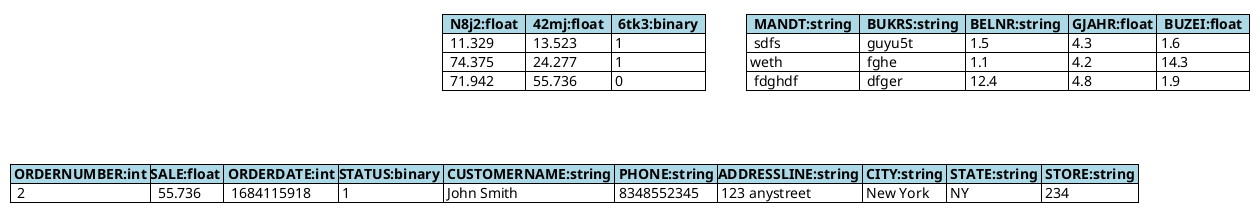 @startuml
<style>
class {
    BackgroundColor transparent
    linecolor transparent
}
</style>


hide empty members
hide circle

class "<#lightblue,#black>|=  N8j2:float  |=  42mj:float  |=  6tk3:binary  |\n\
<#white>|  11.329  |  13.523   | 1 |\n\
<#white>|  74.375  |  24.277  | 1 |\n\
<#white>|  71.942  |  55.736  | 0 |" as machine_raw {
}


class "<#lightblue,#black>|=  MANDT:string  |=  BUKRS:string  |= BELNR:string  |= GJAHR:float |=  BUZEI:float  |\n\
<#white>|  sdfs  |  guyu5t   | 1.5 | 4.3| 1.6 |\n\
<#white>| weth  |  fghe  | 1.1 | 4.2| 14.3 |\n\
<#white>|  fdghdf  |  dfger  | 12.4 | 4.8| 1.9 |" as sap_BSEG {
}


class "<#lightblue,#black>|= ORDERNUMBER:int |=SALE:float |= ORDERDATE:int |=STATUS:binary |= CUSTOMERNAME:string |= PHONE:string |=ADDRESSLINE:string |= CITY:string |= STATE:string |= STORE:string |\n\
<#white>|  2  |  55.736  |  1684115918 | 1 | John Smith | 8348552345 | 123 anystreet | New York | NY| 234|" as sales {
}


@enduml